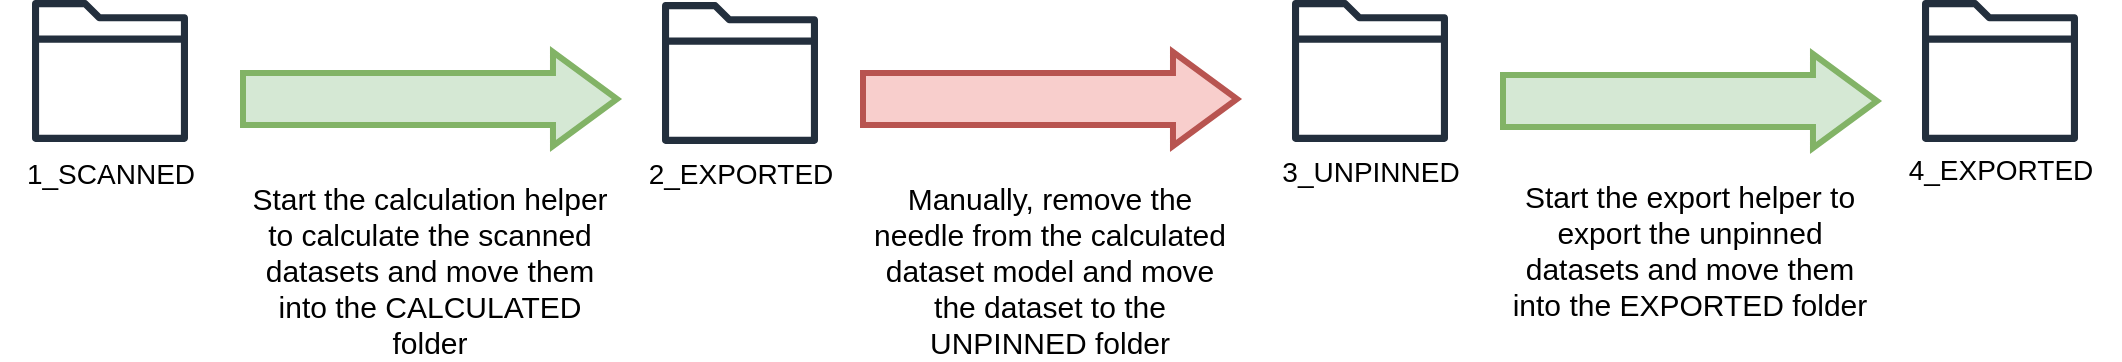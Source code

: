 <mxfile version="21.1.8" type="device">
  <diagram name="Page-1" id="UOV_tLViCAk-rBuNUivF">
    <mxGraphModel dx="1639" dy="1223" grid="0" gridSize="10" guides="1" tooltips="1" connect="1" arrows="1" fold="1" page="1" pageScale="1" pageWidth="850" pageHeight="1100" math="0" shadow="0">
      <root>
        <mxCell id="0" />
        <mxCell id="1" parent="0" />
        <mxCell id="KIKajugQmZI2HNPt0nD3-63" value="" style="group;aspect=fixed;" vertex="1" connectable="0" parent="1">
          <mxGeometry x="90" y="59" width="1060" height="180" as="geometry" />
        </mxCell>
        <mxCell id="KIKajugQmZI2HNPt0nD3-34" value="" style="shape=flexArrow;endArrow=classic;html=1;rounded=0;endWidth=18;endSize=9.67;width=24;strokeWidth=3;fillColor=#d5e8d4;strokeColor=#82b366;" edge="1" parent="KIKajugQmZI2HNPt0nD3-63">
          <mxGeometry width="50" height="50" relative="1" as="geometry">
            <mxPoint x="120" y="49.5" as="sourcePoint" />
            <mxPoint x="310" y="49.5" as="targetPoint" />
          </mxGeometry>
        </mxCell>
        <mxCell id="KIKajugQmZI2HNPt0nD3-36" value="Start the calculation helper to calculate the scanned datasets and move them into the CALCULATED folder" style="text;html=1;strokeColor=none;fillColor=none;align=center;verticalAlign=middle;whiteSpace=wrap;rounded=0;fontSize=15;" vertex="1" parent="KIKajugQmZI2HNPt0nD3-63">
          <mxGeometry x="120" y="90" width="190" height="90" as="geometry" />
        </mxCell>
        <mxCell id="KIKajugQmZI2HNPt0nD3-53" value="" style="group" vertex="1" connectable="0" parent="KIKajugQmZI2HNPt0nD3-63">
          <mxGeometry width="110" height="102" as="geometry" />
        </mxCell>
        <mxCell id="KIKajugQmZI2HNPt0nD3-6" value="" style="sketch=0;outlineConnect=0;fontColor=#232F3E;gradientColor=none;fillColor=#232F3D;strokeColor=none;dashed=0;verticalLabelPosition=bottom;verticalAlign=top;align=center;html=1;fontSize=12;fontStyle=0;aspect=fixed;pointerEvents=1;shape=mxgraph.aws4.folder;" vertex="1" parent="KIKajugQmZI2HNPt0nD3-53">
          <mxGeometry x="16" width="78" height="71" as="geometry" />
        </mxCell>
        <mxCell id="KIKajugQmZI2HNPt0nD3-10" value="1_SCANNED" style="text;html=1;align=center;verticalAlign=middle;resizable=0;points=[];autosize=1;strokeColor=none;fillColor=none;fontSize=14;" vertex="1" parent="KIKajugQmZI2HNPt0nD3-53">
          <mxGeometry y="72" width="110" height="30" as="geometry" />
        </mxCell>
        <mxCell id="KIKajugQmZI2HNPt0nD3-54" value="" style="group" vertex="1" connectable="0" parent="KIKajugQmZI2HNPt0nD3-63">
          <mxGeometry x="310" y="1" width="120" height="101" as="geometry" />
        </mxCell>
        <mxCell id="KIKajugQmZI2HNPt0nD3-45" value="" style="sketch=0;outlineConnect=0;fontColor=#232F3E;gradientColor=none;fillColor=#232F3D;strokeColor=none;dashed=0;verticalLabelPosition=bottom;verticalAlign=top;align=center;html=1;fontSize=12;fontStyle=0;aspect=fixed;pointerEvents=1;shape=mxgraph.aws4.folder;" vertex="1" parent="KIKajugQmZI2HNPt0nD3-54">
          <mxGeometry x="21" width="78" height="71" as="geometry" />
        </mxCell>
        <mxCell id="KIKajugQmZI2HNPt0nD3-46" value="2_EXPORTED" style="text;html=1;align=center;verticalAlign=middle;resizable=0;points=[];autosize=1;strokeColor=none;fillColor=none;fontSize=14;" vertex="1" parent="KIKajugQmZI2HNPt0nD3-54">
          <mxGeometry y="71" width="120" height="30" as="geometry" />
        </mxCell>
        <mxCell id="KIKajugQmZI2HNPt0nD3-55" value="" style="group" vertex="1" connectable="0" parent="KIKajugQmZI2HNPt0nD3-63">
          <mxGeometry x="630" width="110" height="101" as="geometry" />
        </mxCell>
        <mxCell id="KIKajugQmZI2HNPt0nD3-48" value="" style="sketch=0;outlineConnect=0;fontColor=#232F3E;gradientColor=none;fillColor=#232F3D;strokeColor=none;dashed=0;verticalLabelPosition=bottom;verticalAlign=top;align=center;html=1;fontSize=12;fontStyle=0;aspect=fixed;pointerEvents=1;shape=mxgraph.aws4.folder;" vertex="1" parent="KIKajugQmZI2HNPt0nD3-55">
          <mxGeometry x="16" width="78" height="71" as="geometry" />
        </mxCell>
        <mxCell id="KIKajugQmZI2HNPt0nD3-49" value="3_UNPINNED" style="text;html=1;align=center;verticalAlign=middle;resizable=0;points=[];autosize=1;strokeColor=none;fillColor=none;fontSize=14;" vertex="1" parent="KIKajugQmZI2HNPt0nD3-55">
          <mxGeometry y="71" width="110" height="30" as="geometry" />
        </mxCell>
        <mxCell id="KIKajugQmZI2HNPt0nD3-56" value="" style="group" vertex="1" connectable="0" parent="KIKajugQmZI2HNPt0nD3-63">
          <mxGeometry x="940" width="120" height="100" as="geometry" />
        </mxCell>
        <mxCell id="KIKajugQmZI2HNPt0nD3-51" value="" style="sketch=0;outlineConnect=0;fontColor=#232F3E;gradientColor=none;fillColor=#232F3D;strokeColor=none;dashed=0;verticalLabelPosition=bottom;verticalAlign=top;align=center;html=1;fontSize=12;fontStyle=0;aspect=fixed;pointerEvents=1;shape=mxgraph.aws4.folder;" vertex="1" parent="KIKajugQmZI2HNPt0nD3-56">
          <mxGeometry x="21" width="78" height="71" as="geometry" />
        </mxCell>
        <mxCell id="KIKajugQmZI2HNPt0nD3-52" value="4_EXPORTED" style="text;html=1;align=center;verticalAlign=middle;resizable=0;points=[];autosize=1;strokeColor=none;fillColor=none;fontSize=14;" vertex="1" parent="KIKajugQmZI2HNPt0nD3-56">
          <mxGeometry y="70" width="120" height="30" as="geometry" />
        </mxCell>
        <mxCell id="KIKajugQmZI2HNPt0nD3-58" value="" style="shape=flexArrow;endArrow=classic;html=1;rounded=0;endWidth=18;endSize=9.67;width=24;strokeWidth=3;fillColor=#f8cecc;strokeColor=#b85450;" edge="1" parent="KIKajugQmZI2HNPt0nD3-63">
          <mxGeometry width="50" height="50" relative="1" as="geometry">
            <mxPoint x="430" y="49.5" as="sourcePoint" />
            <mxPoint x="620" y="49.5" as="targetPoint" />
          </mxGeometry>
        </mxCell>
        <mxCell id="KIKajugQmZI2HNPt0nD3-59" value="" style="shape=flexArrow;endArrow=classic;html=1;rounded=0;endWidth=18;endSize=9.67;width=24;strokeWidth=3;fillColor=#d5e8d4;strokeColor=#82b366;" edge="1" parent="KIKajugQmZI2HNPt0nD3-63">
          <mxGeometry width="50" height="50" relative="1" as="geometry">
            <mxPoint x="750" y="50.5" as="sourcePoint" />
            <mxPoint x="940" y="50.5" as="targetPoint" />
          </mxGeometry>
        </mxCell>
        <mxCell id="KIKajugQmZI2HNPt0nD3-60" value="Manually, remove the needle from the calculated dataset model and move the dataset to the UNPINNED folder" style="text;html=1;strokeColor=none;fillColor=none;align=center;verticalAlign=middle;whiteSpace=wrap;rounded=0;fontSize=15;" vertex="1" parent="KIKajugQmZI2HNPt0nD3-63">
          <mxGeometry x="430" y="90" width="190" height="90" as="geometry" />
        </mxCell>
        <mxCell id="KIKajugQmZI2HNPt0nD3-61" value="Start the export helper to export the unpinned datasets and move them into the EXPORTED folder" style="text;html=1;strokeColor=none;fillColor=none;align=center;verticalAlign=middle;whiteSpace=wrap;rounded=0;fontSize=15;" vertex="1" parent="KIKajugQmZI2HNPt0nD3-63">
          <mxGeometry x="750" y="90" width="190" height="70" as="geometry" />
        </mxCell>
      </root>
    </mxGraphModel>
  </diagram>
</mxfile>
